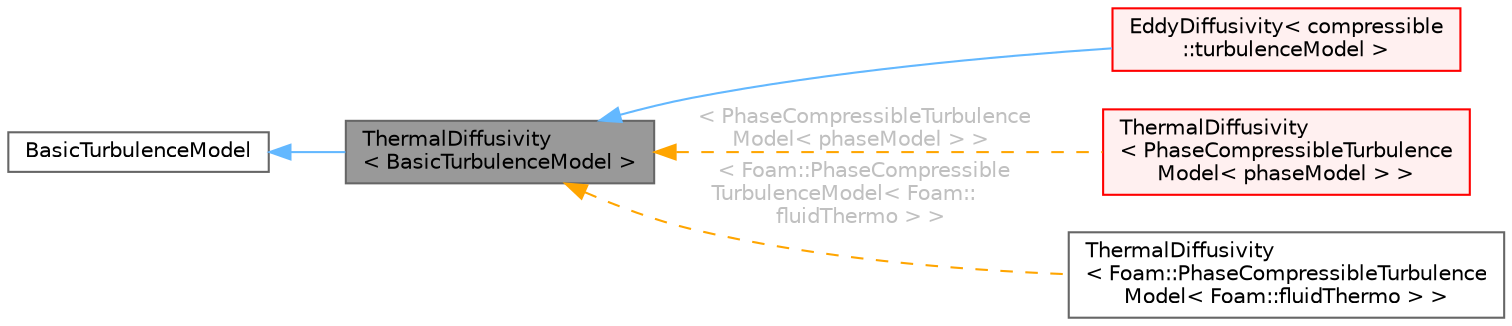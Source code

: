 digraph "ThermalDiffusivity&lt; BasicTurbulenceModel &gt;"
{
 // LATEX_PDF_SIZE
  bgcolor="transparent";
  edge [fontname=Helvetica,fontsize=10,labelfontname=Helvetica,labelfontsize=10];
  node [fontname=Helvetica,fontsize=10,shape=box,height=0.2,width=0.4];
  rankdir="LR";
  Node1 [id="Node000001",label="ThermalDiffusivity\l\< BasicTurbulenceModel \>",height=0.2,width=0.4,color="gray40", fillcolor="grey60", style="filled", fontcolor="black",tooltip="Templated wrapper class to provide compressible turbulence models thermal diffusivity based thermal t..."];
  Node2 -> Node1 [id="edge1_Node000001_Node000002",dir="back",color="steelblue1",style="solid",tooltip=" "];
  Node2 [id="Node000002",label="BasicTurbulenceModel",height=0.2,width=0.4,color="gray40", fillcolor="white", style="filled",tooltip=" "];
  Node1 -> Node3 [id="edge2_Node000001_Node000003",dir="back",color="steelblue1",style="solid",tooltip=" "];
  Node3 [id="Node000003",label="EddyDiffusivity\< compressible\l::turbulenceModel \>",height=0.2,width=0.4,color="red", fillcolor="#FFF0F0", style="filled",URL="$classFoam_1_1EddyDiffusivity.html",tooltip=" "];
  Node1 -> Node6 [id="edge3_Node000001_Node000006",dir="back",color="orange",style="dashed",tooltip=" ",label=" \< PhaseCompressibleTurbulence\lModel\< phaseModel \> \>",fontcolor="grey" ];
  Node6 [id="Node000006",label="ThermalDiffusivity\l\< PhaseCompressibleTurbulence\lModel\< phaseModel \> \>",height=0.2,width=0.4,color="red", fillcolor="#FFF0F0", style="filled",URL="$classFoam_1_1ThermalDiffusivity.html",tooltip=" "];
  Node1 -> Node13 [id="edge4_Node000001_Node000013",dir="back",color="orange",style="dashed",tooltip=" ",label=" \< Foam::PhaseCompressible\lTurbulenceModel\< Foam::\lfluidThermo \> \>",fontcolor="grey" ];
  Node13 [id="Node000013",label="ThermalDiffusivity\l\< Foam::PhaseCompressibleTurbulence\lModel\< Foam::fluidThermo \> \>",height=0.2,width=0.4,color="gray40", fillcolor="white", style="filled",URL="$classFoam_1_1ThermalDiffusivity.html",tooltip=" "];
}
